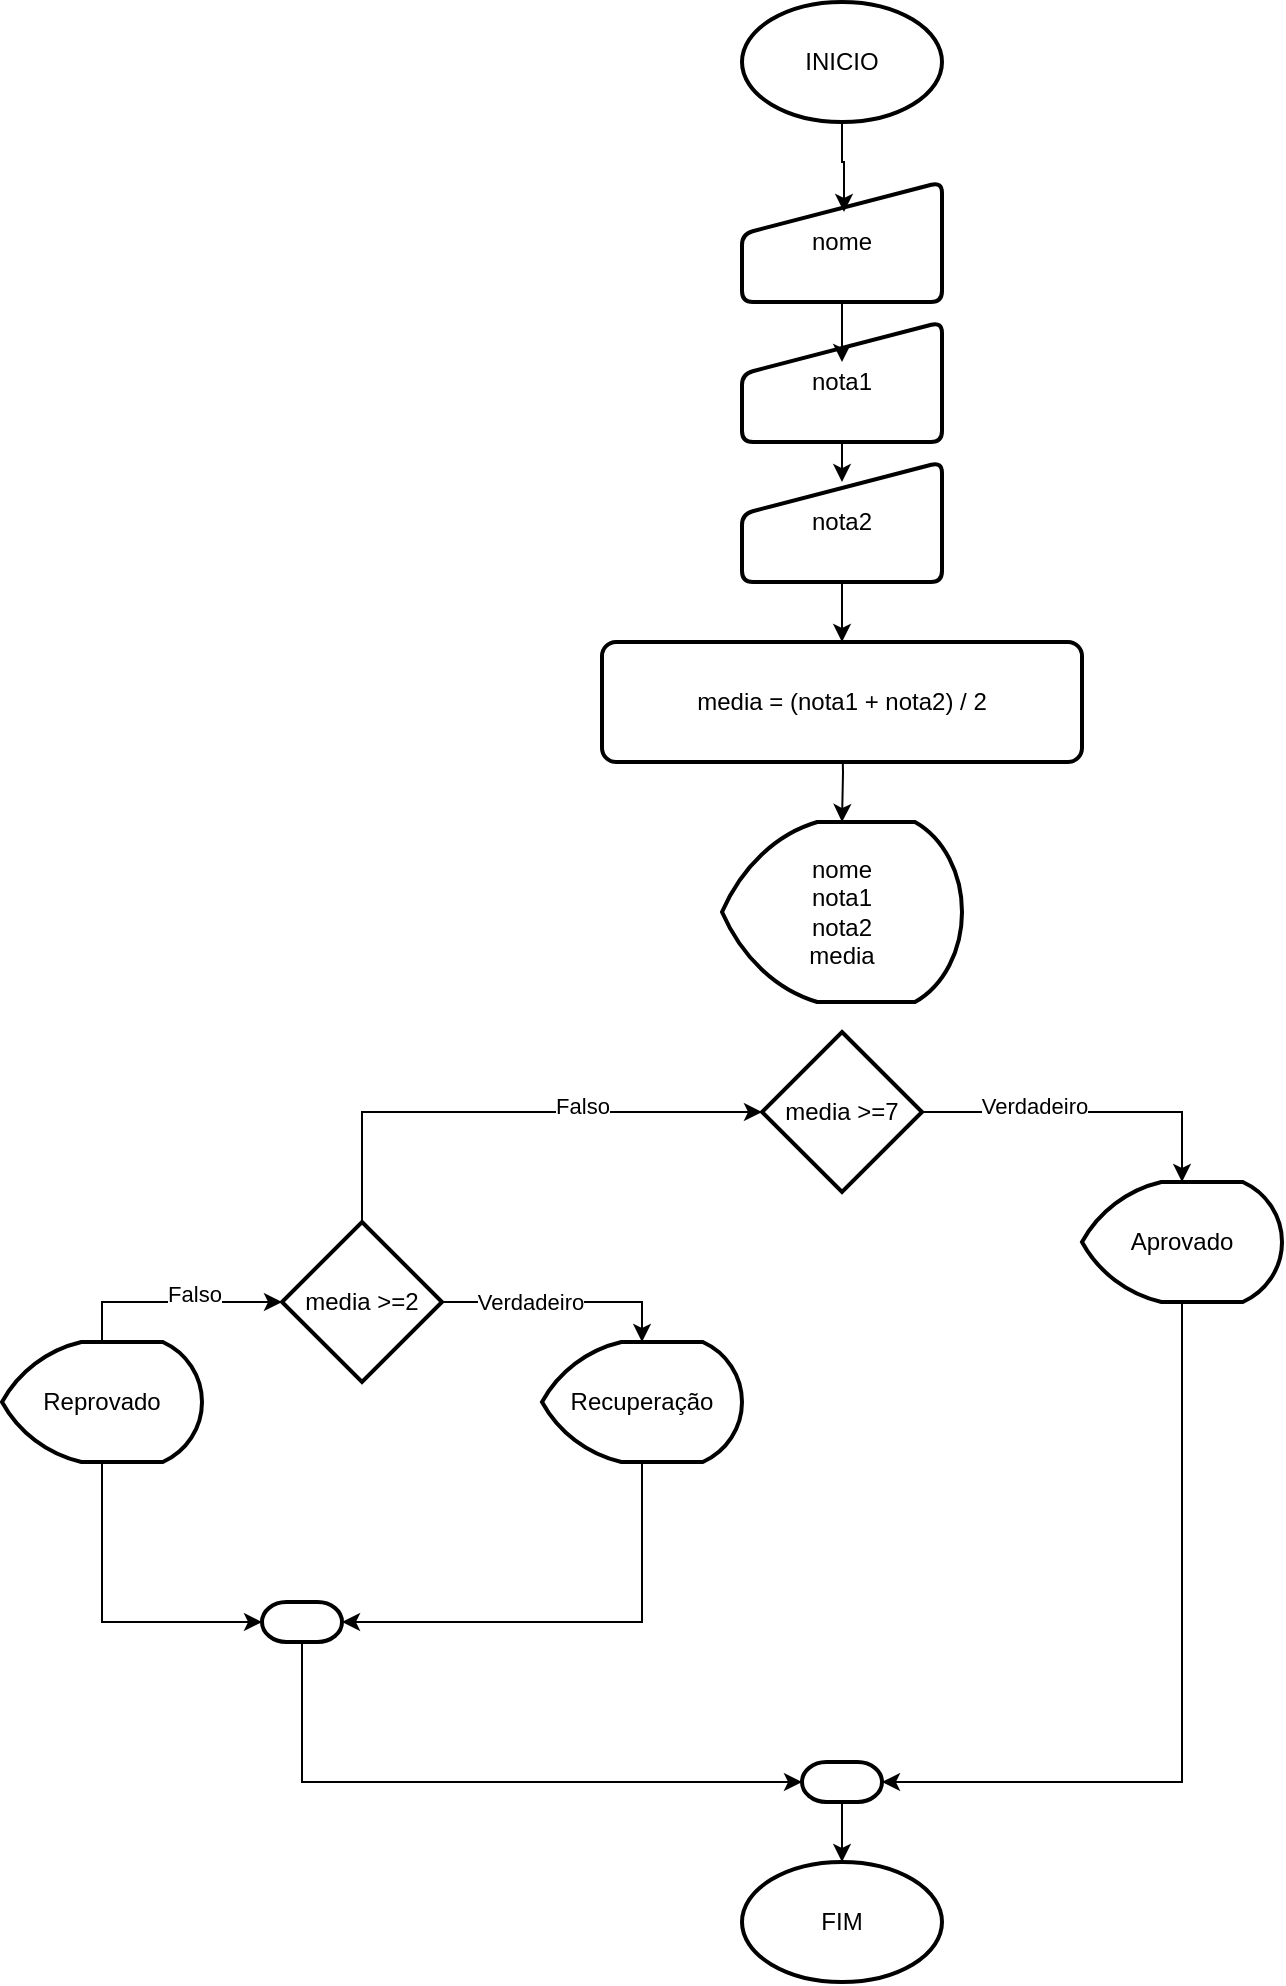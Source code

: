 <mxfile version="25.0.1">
  <diagram name="Página-1" id="_Ud59tJBUWcUQSjocqw0">
    <mxGraphModel dx="1593" dy="829" grid="0" gridSize="10" guides="1" tooltips="1" connect="1" arrows="1" fold="1" page="1" pageScale="1" pageWidth="827" pageHeight="1169" background="none" math="0" shadow="0">
      <root>
        <mxCell id="0" />
        <mxCell id="1" parent="0" />
        <mxCell id="T7SyAay00Wh4ZGUS1BWA-1" value="INICIO" style="strokeWidth=2;html=1;shape=mxgraph.flowchart.start_1;whiteSpace=wrap;" parent="1" vertex="1">
          <mxGeometry x="440" y="30" width="100" height="60" as="geometry" />
        </mxCell>
        <mxCell id="T7SyAay00Wh4ZGUS1BWA-2" value="FIM" style="strokeWidth=2;html=1;shape=mxgraph.flowchart.start_1;whiteSpace=wrap;" parent="1" vertex="1">
          <mxGeometry x="440" y="960" width="100" height="60" as="geometry" />
        </mxCell>
        <mxCell id="T7SyAay00Wh4ZGUS1BWA-3" value="nome" style="html=1;strokeWidth=2;shape=manualInput;whiteSpace=wrap;rounded=1;size=26;arcSize=11;strokeColor=default;align=center;verticalAlign=middle;fontFamily=Helvetica;fontSize=12;fontColor=default;fillColor=default;" parent="1" vertex="1">
          <mxGeometry x="440" y="120" width="100" height="60" as="geometry" />
        </mxCell>
        <mxCell id="T7SyAay00Wh4ZGUS1BWA-4" value="nota1" style="html=1;strokeWidth=2;shape=manualInput;whiteSpace=wrap;rounded=1;size=26;arcSize=11;strokeColor=default;align=center;verticalAlign=middle;fontFamily=Helvetica;fontSize=12;fontColor=default;fillColor=default;" parent="1" vertex="1">
          <mxGeometry x="440" y="190" width="100" height="60" as="geometry" />
        </mxCell>
        <mxCell id="T7SyAay00Wh4ZGUS1BWA-5" value="&lt;div&gt;nome&lt;/div&gt;&lt;div&gt;nota1&lt;/div&gt;&lt;div&gt;nota2&lt;/div&gt;&lt;div&gt;media&lt;br&gt;&lt;/div&gt;" style="strokeWidth=2;html=1;shape=mxgraph.flowchart.display;whiteSpace=wrap;strokeColor=default;align=center;verticalAlign=middle;fontFamily=Helvetica;fontSize=12;fontColor=default;fillColor=default;" parent="1" vertex="1">
          <mxGeometry x="430" y="440" width="120" height="90" as="geometry" />
        </mxCell>
        <mxCell id="T7SyAay00Wh4ZGUS1BWA-7" style="edgeStyle=orthogonalEdgeStyle;rounded=0;orthogonalLoop=1;jettySize=auto;html=1;exitX=0.5;exitY=1;exitDx=0;exitDy=0;exitPerimeter=0;entryX=0.51;entryY=0.25;entryDx=0;entryDy=0;entryPerimeter=0;fontFamily=Helvetica;fontSize=12;fontColor=default;" parent="1" source="T7SyAay00Wh4ZGUS1BWA-1" target="T7SyAay00Wh4ZGUS1BWA-3" edge="1">
          <mxGeometry relative="1" as="geometry" />
        </mxCell>
        <mxCell id="T7SyAay00Wh4ZGUS1BWA-8" style="edgeStyle=orthogonalEdgeStyle;rounded=0;orthogonalLoop=1;jettySize=auto;html=1;exitX=0.5;exitY=1;exitDx=0;exitDy=0;entryX=0.5;entryY=0.333;entryDx=0;entryDy=0;entryPerimeter=0;fontFamily=Helvetica;fontSize=12;fontColor=default;" parent="1" source="T7SyAay00Wh4ZGUS1BWA-3" target="T7SyAay00Wh4ZGUS1BWA-4" edge="1">
          <mxGeometry relative="1" as="geometry" />
        </mxCell>
        <mxCell id="qYbCiON6IF7Nn0yNFCol-2" style="edgeStyle=orthogonalEdgeStyle;rounded=0;orthogonalLoop=1;jettySize=auto;html=1;exitX=0.5;exitY=1;exitDx=0;exitDy=0;entryX=0.5;entryY=0;entryDx=0;entryDy=0;" edge="1" parent="1" source="T7SyAay00Wh4ZGUS1BWA-11" target="qYbCiON6IF7Nn0yNFCol-1">
          <mxGeometry relative="1" as="geometry" />
        </mxCell>
        <mxCell id="T7SyAay00Wh4ZGUS1BWA-11" value="nota2" style="html=1;strokeWidth=2;shape=manualInput;whiteSpace=wrap;rounded=1;size=26;arcSize=11;strokeColor=default;align=center;verticalAlign=middle;fontFamily=Helvetica;fontSize=12;fontColor=default;fillColor=default;" parent="1" vertex="1">
          <mxGeometry x="440" y="260" width="100" height="60" as="geometry" />
        </mxCell>
        <mxCell id="T7SyAay00Wh4ZGUS1BWA-13" style="edgeStyle=orthogonalEdgeStyle;rounded=0;orthogonalLoop=1;jettySize=auto;html=1;exitX=0.5;exitY=1;exitDx=0;exitDy=0;entryX=0.5;entryY=0.167;entryDx=0;entryDy=0;entryPerimeter=0;fontFamily=Helvetica;fontSize=12;fontColor=default;" parent="1" source="T7SyAay00Wh4ZGUS1BWA-4" target="T7SyAay00Wh4ZGUS1BWA-11" edge="1">
          <mxGeometry relative="1" as="geometry" />
        </mxCell>
        <mxCell id="T7SyAay00Wh4ZGUS1BWA-15" style="edgeStyle=orthogonalEdgeStyle;rounded=0;orthogonalLoop=1;jettySize=auto;html=1;exitX=0.5;exitY=1;exitDx=0;exitDy=0;entryX=0.5;entryY=0;entryDx=0;entryDy=0;entryPerimeter=0;fontFamily=Helvetica;fontSize=12;fontColor=default;" parent="1" target="T7SyAay00Wh4ZGUS1BWA-5" edge="1">
          <mxGeometry relative="1" as="geometry">
            <mxPoint x="490" y="390" as="sourcePoint" />
          </mxGeometry>
        </mxCell>
        <mxCell id="qYbCiON6IF7Nn0yNFCol-1" value="media = (nota1 + nota2) / 2" style="rounded=1;whiteSpace=wrap;html=1;absoluteArcSize=1;arcSize=14;strokeWidth=2;" vertex="1" parent="1">
          <mxGeometry x="370" y="350" width="240" height="60" as="geometry" />
        </mxCell>
        <mxCell id="qYbCiON6IF7Nn0yNFCol-3" value="media &amp;gt;=7" style="rhombus;whiteSpace=wrap;html=1;strokeWidth=2;" vertex="1" parent="1">
          <mxGeometry x="450" y="545" width="80" height="80" as="geometry" />
        </mxCell>
        <mxCell id="qYbCiON6IF7Nn0yNFCol-19" style="edgeStyle=orthogonalEdgeStyle;rounded=0;orthogonalLoop=1;jettySize=auto;html=1;exitX=0.5;exitY=1;exitDx=0;exitDy=0;exitPerimeter=0;" edge="1" parent="1" source="qYbCiON6IF7Nn0yNFCol-5" target="qYbCiON6IF7Nn0yNFCol-18">
          <mxGeometry relative="1" as="geometry">
            <Array as="points">
              <mxPoint x="660" y="920" />
            </Array>
          </mxGeometry>
        </mxCell>
        <mxCell id="qYbCiON6IF7Nn0yNFCol-5" value="Aprovado" style="strokeWidth=2;html=1;shape=mxgraph.flowchart.display;whiteSpace=wrap;" vertex="1" parent="1">
          <mxGeometry x="610" y="620" width="100" height="60" as="geometry" />
        </mxCell>
        <mxCell id="qYbCiON6IF7Nn0yNFCol-6" style="edgeStyle=orthogonalEdgeStyle;rounded=0;orthogonalLoop=1;jettySize=auto;html=1;exitX=1;exitY=0.5;exitDx=0;exitDy=0;entryX=0.5;entryY=0;entryDx=0;entryDy=0;entryPerimeter=0;" edge="1" parent="1" source="qYbCiON6IF7Nn0yNFCol-3" target="qYbCiON6IF7Nn0yNFCol-5">
          <mxGeometry relative="1" as="geometry" />
        </mxCell>
        <mxCell id="qYbCiON6IF7Nn0yNFCol-7" value="Verdadeiro" style="edgeLabel;html=1;align=center;verticalAlign=middle;resizable=0;points=[];" vertex="1" connectable="0" parent="qYbCiON6IF7Nn0yNFCol-6">
          <mxGeometry x="-0.321" y="3" relative="1" as="geometry">
            <mxPoint as="offset" />
          </mxGeometry>
        </mxCell>
        <mxCell id="qYbCiON6IF7Nn0yNFCol-10" style="edgeStyle=orthogonalEdgeStyle;rounded=0;orthogonalLoop=1;jettySize=auto;html=1;exitX=0.5;exitY=0;exitDx=0;exitDy=0;entryX=0;entryY=0.5;entryDx=0;entryDy=0;" edge="1" parent="1" source="qYbCiON6IF7Nn0yNFCol-9" target="qYbCiON6IF7Nn0yNFCol-3">
          <mxGeometry relative="1" as="geometry" />
        </mxCell>
        <mxCell id="qYbCiON6IF7Nn0yNFCol-11" value="Falso" style="edgeLabel;html=1;align=center;verticalAlign=middle;resizable=0;points=[];" vertex="1" connectable="0" parent="qYbCiON6IF7Nn0yNFCol-10">
          <mxGeometry x="0.289" y="3" relative="1" as="geometry">
            <mxPoint as="offset" />
          </mxGeometry>
        </mxCell>
        <mxCell id="qYbCiON6IF7Nn0yNFCol-9" value="media &amp;gt;=2" style="rhombus;whiteSpace=wrap;html=1;strokeWidth=2;" vertex="1" parent="1">
          <mxGeometry x="210" y="640" width="80" height="80" as="geometry" />
        </mxCell>
        <mxCell id="qYbCiON6IF7Nn0yNFCol-12" value="Recuperação" style="strokeWidth=2;html=1;shape=mxgraph.flowchart.display;whiteSpace=wrap;" vertex="1" parent="1">
          <mxGeometry x="340" y="700" width="100" height="60" as="geometry" />
        </mxCell>
        <mxCell id="qYbCiON6IF7Nn0yNFCol-16" style="edgeStyle=orthogonalEdgeStyle;rounded=0;orthogonalLoop=1;jettySize=auto;html=1;exitX=0.5;exitY=0;exitDx=0;exitDy=0;exitPerimeter=0;entryX=0;entryY=0.5;entryDx=0;entryDy=0;" edge="1" parent="1" source="qYbCiON6IF7Nn0yNFCol-13" target="qYbCiON6IF7Nn0yNFCol-9">
          <mxGeometry relative="1" as="geometry" />
        </mxCell>
        <mxCell id="qYbCiON6IF7Nn0yNFCol-17" value="Falso" style="edgeLabel;html=1;align=center;verticalAlign=middle;resizable=0;points=[];" vertex="1" connectable="0" parent="qYbCiON6IF7Nn0yNFCol-16">
          <mxGeometry x="0.197" y="4" relative="1" as="geometry">
            <mxPoint as="offset" />
          </mxGeometry>
        </mxCell>
        <mxCell id="qYbCiON6IF7Nn0yNFCol-13" value="Reprovado" style="strokeWidth=2;html=1;shape=mxgraph.flowchart.display;whiteSpace=wrap;" vertex="1" parent="1">
          <mxGeometry x="70" y="700" width="100" height="60" as="geometry" />
        </mxCell>
        <mxCell id="qYbCiON6IF7Nn0yNFCol-14" style="edgeStyle=orthogonalEdgeStyle;rounded=0;orthogonalLoop=1;jettySize=auto;html=1;exitX=1;exitY=0.5;exitDx=0;exitDy=0;entryX=0.5;entryY=0;entryDx=0;entryDy=0;entryPerimeter=0;" edge="1" parent="1" source="qYbCiON6IF7Nn0yNFCol-9" target="qYbCiON6IF7Nn0yNFCol-12">
          <mxGeometry relative="1" as="geometry" />
        </mxCell>
        <mxCell id="qYbCiON6IF7Nn0yNFCol-15" value="Verdadeiro" style="edgeLabel;html=1;align=center;verticalAlign=middle;resizable=0;points=[];" vertex="1" connectable="0" parent="qYbCiON6IF7Nn0yNFCol-14">
          <mxGeometry x="-0.267" relative="1" as="geometry">
            <mxPoint as="offset" />
          </mxGeometry>
        </mxCell>
        <mxCell id="qYbCiON6IF7Nn0yNFCol-18" value="" style="strokeWidth=2;html=1;shape=mxgraph.flowchart.terminator;whiteSpace=wrap;" vertex="1" parent="1">
          <mxGeometry x="470" y="910" width="40" height="20" as="geometry" />
        </mxCell>
        <mxCell id="qYbCiON6IF7Nn0yNFCol-20" value="" style="strokeWidth=2;html=1;shape=mxgraph.flowchart.terminator;whiteSpace=wrap;" vertex="1" parent="1">
          <mxGeometry x="200" y="830" width="40" height="20" as="geometry" />
        </mxCell>
        <mxCell id="qYbCiON6IF7Nn0yNFCol-21" style="edgeStyle=orthogonalEdgeStyle;rounded=0;orthogonalLoop=1;jettySize=auto;html=1;exitX=0.5;exitY=1;exitDx=0;exitDy=0;exitPerimeter=0;entryX=0;entryY=0.5;entryDx=0;entryDy=0;entryPerimeter=0;" edge="1" parent="1" source="qYbCiON6IF7Nn0yNFCol-13" target="qYbCiON6IF7Nn0yNFCol-20">
          <mxGeometry relative="1" as="geometry" />
        </mxCell>
        <mxCell id="qYbCiON6IF7Nn0yNFCol-22" style="edgeStyle=orthogonalEdgeStyle;rounded=0;orthogonalLoop=1;jettySize=auto;html=1;exitX=0.5;exitY=1;exitDx=0;exitDy=0;exitPerimeter=0;entryX=1;entryY=0.5;entryDx=0;entryDy=0;entryPerimeter=0;" edge="1" parent="1" source="qYbCiON6IF7Nn0yNFCol-12" target="qYbCiON6IF7Nn0yNFCol-20">
          <mxGeometry relative="1" as="geometry" />
        </mxCell>
        <mxCell id="qYbCiON6IF7Nn0yNFCol-23" style="edgeStyle=orthogonalEdgeStyle;rounded=0;orthogonalLoop=1;jettySize=auto;html=1;exitX=0.5;exitY=1;exitDx=0;exitDy=0;exitPerimeter=0;entryX=0;entryY=0.5;entryDx=0;entryDy=0;entryPerimeter=0;" edge="1" parent="1" source="qYbCiON6IF7Nn0yNFCol-20" target="qYbCiON6IF7Nn0yNFCol-18">
          <mxGeometry relative="1" as="geometry" />
        </mxCell>
        <mxCell id="qYbCiON6IF7Nn0yNFCol-24" style="edgeStyle=orthogonalEdgeStyle;rounded=0;orthogonalLoop=1;jettySize=auto;html=1;exitX=0.5;exitY=1;exitDx=0;exitDy=0;exitPerimeter=0;entryX=0.5;entryY=0;entryDx=0;entryDy=0;entryPerimeter=0;" edge="1" parent="1" source="qYbCiON6IF7Nn0yNFCol-18" target="T7SyAay00Wh4ZGUS1BWA-2">
          <mxGeometry relative="1" as="geometry" />
        </mxCell>
      </root>
    </mxGraphModel>
  </diagram>
</mxfile>
